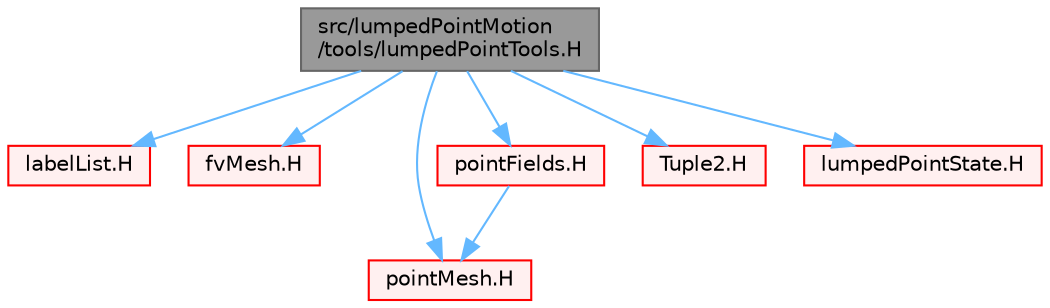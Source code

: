 digraph "src/lumpedPointMotion/tools/lumpedPointTools.H"
{
 // LATEX_PDF_SIZE
  bgcolor="transparent";
  edge [fontname=Helvetica,fontsize=10,labelfontname=Helvetica,labelfontsize=10];
  node [fontname=Helvetica,fontsize=10,shape=box,height=0.2,width=0.4];
  Node1 [id="Node000001",label="src/lumpedPointMotion\l/tools/lumpedPointTools.H",height=0.2,width=0.4,color="gray40", fillcolor="grey60", style="filled", fontcolor="black",tooltip=" "];
  Node1 -> Node2 [id="edge1_Node000001_Node000002",color="steelblue1",style="solid",tooltip=" "];
  Node2 [id="Node000002",label="labelList.H",height=0.2,width=0.4,color="red", fillcolor="#FFF0F0", style="filled",URL="$labelList_8H.html",tooltip=" "];
  Node1 -> Node101 [id="edge2_Node000001_Node000101",color="steelblue1",style="solid",tooltip=" "];
  Node101 [id="Node000101",label="fvMesh.H",height=0.2,width=0.4,color="red", fillcolor="#FFF0F0", style="filled",URL="$fvMesh_8H.html",tooltip=" "];
  Node1 -> Node341 [id="edge3_Node000001_Node000341",color="steelblue1",style="solid",tooltip=" "];
  Node341 [id="Node000341",label="pointMesh.H",height=0.2,width=0.4,color="red", fillcolor="#FFF0F0", style="filled",URL="$pointMesh_8H.html",tooltip=" "];
  Node1 -> Node346 [id="edge4_Node000001_Node000346",color="steelblue1",style="solid",tooltip=" "];
  Node346 [id="Node000346",label="pointFields.H",height=0.2,width=0.4,color="red", fillcolor="#FFF0F0", style="filled",URL="$pointFields_8H.html",tooltip=" "];
  Node346 -> Node341 [id="edge5_Node000346_Node000341",color="steelblue1",style="solid",tooltip=" "];
  Node1 -> Node172 [id="edge6_Node000001_Node000172",color="steelblue1",style="solid",tooltip=" "];
  Node172 [id="Node000172",label="Tuple2.H",height=0.2,width=0.4,color="red", fillcolor="#FFF0F0", style="filled",URL="$Tuple2_8H.html",tooltip=" "];
  Node1 -> Node382 [id="edge7_Node000001_Node000382",color="steelblue1",style="solid",tooltip=" "];
  Node382 [id="Node000382",label="lumpedPointState.H",height=0.2,width=0.4,color="red", fillcolor="#FFF0F0", style="filled",URL="$lumpedPointState_8H.html",tooltip=" "];
}
